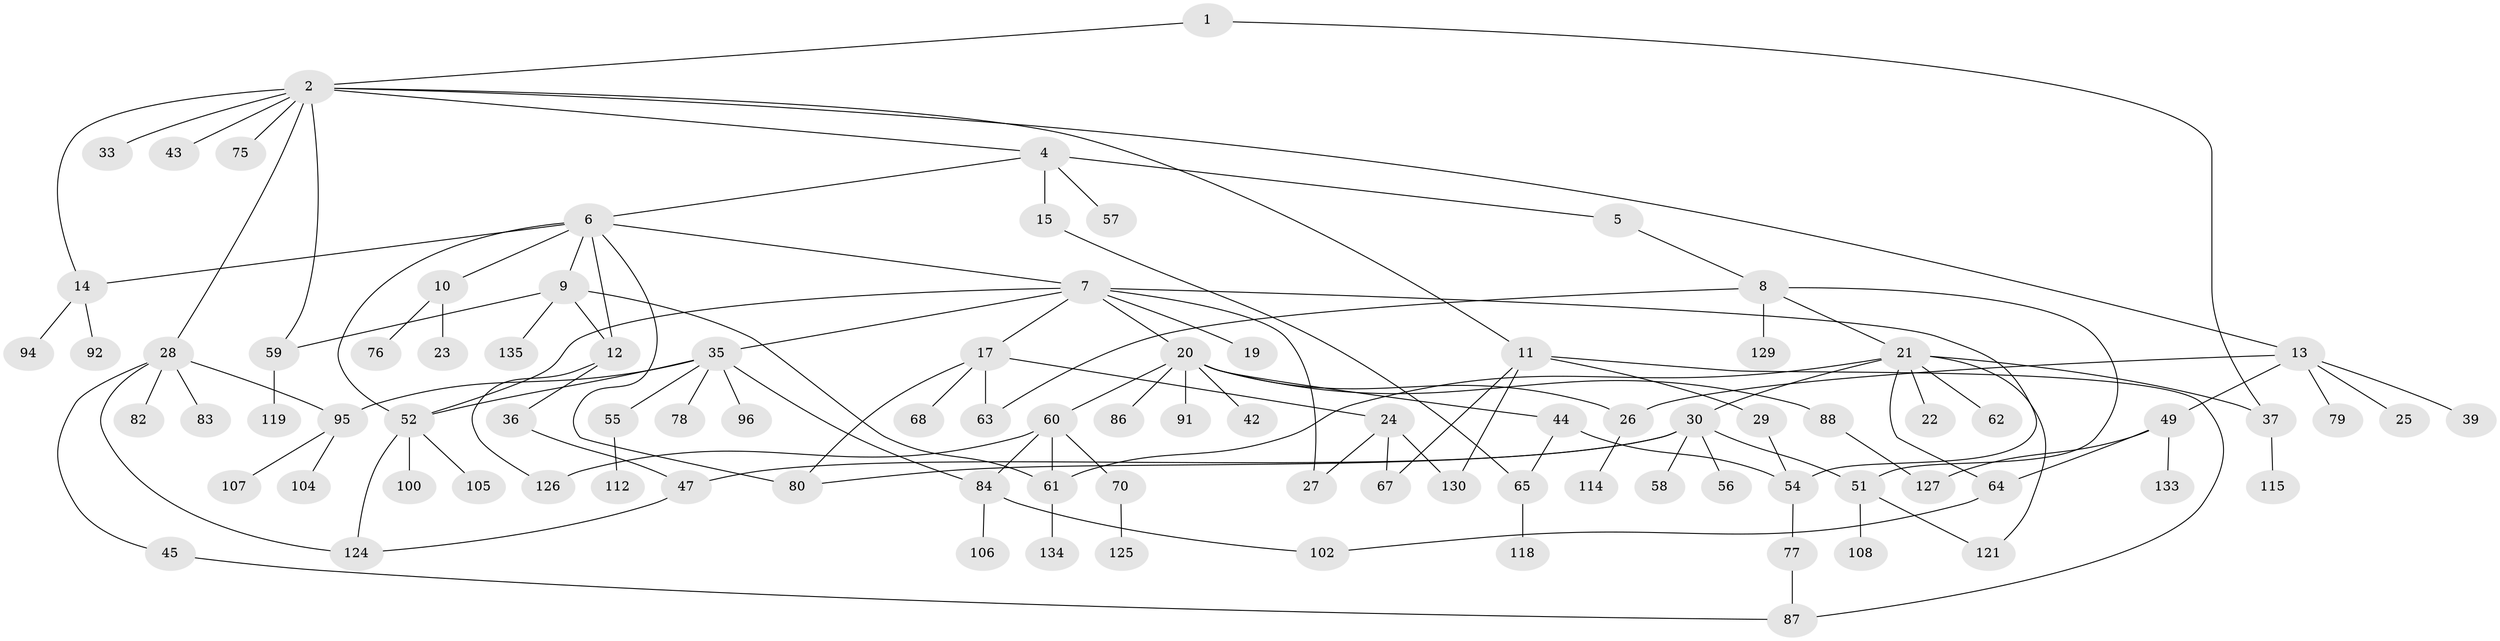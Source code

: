 // Generated by graph-tools (version 1.1) at 2025/51/02/27/25 19:51:38]
// undirected, 94 vertices, 124 edges
graph export_dot {
graph [start="1"]
  node [color=gray90,style=filled];
  1;
  2 [super="+3"];
  4;
  5;
  6 [super="+131"];
  7 [super="+98"];
  8 [super="+16"];
  9 [super="+69"];
  10 [super="+81"];
  11 [super="+89"];
  12 [super="+128"];
  13 [super="+18"];
  14 [super="+31"];
  15;
  17 [super="+120"];
  19;
  20 [super="+41"];
  21 [super="+38"];
  22;
  23 [super="+34"];
  24 [super="+113"];
  25;
  26;
  27 [super="+99"];
  28 [super="+40"];
  29;
  30 [super="+32"];
  33;
  35 [super="+66"];
  36 [super="+73"];
  37 [super="+123"];
  39 [super="+122"];
  42;
  43;
  44 [super="+48"];
  45 [super="+46"];
  47 [super="+50"];
  49 [super="+103"];
  51;
  52 [super="+53"];
  54 [super="+72"];
  55;
  56 [super="+111"];
  57;
  58;
  59 [super="+93"];
  60 [super="+71"];
  61;
  62;
  63 [super="+85"];
  64 [super="+74"];
  65 [super="+97"];
  67 [super="+116"];
  68;
  70;
  75;
  76 [super="+109"];
  77 [super="+117"];
  78;
  79;
  80 [super="+90"];
  82;
  83;
  84;
  86 [super="+110"];
  87;
  88;
  91;
  92;
  94;
  95 [super="+101"];
  96;
  100;
  102;
  104;
  105;
  106;
  107;
  108;
  112;
  114;
  115;
  118;
  119;
  121;
  124;
  125;
  126;
  127 [super="+132"];
  129;
  130;
  133;
  134;
  135;
  1 -- 2;
  1 -- 37;
  2 -- 11;
  2 -- 13;
  2 -- 28;
  2 -- 75;
  2 -- 33;
  2 -- 4;
  2 -- 59;
  2 -- 43;
  2 -- 14;
  4 -- 5;
  4 -- 6;
  4 -- 15;
  4 -- 57;
  5 -- 8;
  6 -- 7;
  6 -- 9;
  6 -- 10;
  6 -- 12;
  6 -- 14;
  6 -- 52;
  6 -- 80;
  7 -- 17;
  7 -- 19;
  7 -- 20;
  7 -- 35;
  7 -- 54;
  7 -- 27;
  7 -- 52;
  8 -- 21;
  8 -- 129;
  8 -- 51;
  8 -- 63;
  9 -- 59;
  9 -- 61;
  9 -- 135;
  9 -- 12;
  10 -- 23;
  10 -- 76;
  11 -- 29;
  11 -- 67;
  11 -- 87;
  11 -- 130;
  12 -- 36;
  12 -- 126;
  13 -- 49;
  13 -- 39;
  13 -- 25;
  13 -- 26;
  13 -- 79;
  14 -- 92;
  14 -- 94;
  15 -- 65;
  17 -- 24;
  17 -- 63;
  17 -- 68;
  17 -- 80;
  20 -- 26;
  20 -- 42;
  20 -- 60;
  20 -- 86;
  20 -- 88;
  20 -- 91;
  20 -- 44;
  21 -- 22;
  21 -- 30;
  21 -- 62;
  21 -- 61;
  21 -- 121;
  21 -- 64;
  21 -- 37;
  24 -- 27;
  24 -- 130;
  24 -- 67;
  26 -- 114;
  28 -- 82;
  28 -- 124;
  28 -- 95;
  28 -- 83;
  28 -- 45;
  29 -- 54;
  30 -- 51;
  30 -- 56;
  30 -- 58;
  30 -- 80;
  30 -- 47;
  35 -- 52;
  35 -- 55;
  35 -- 95;
  35 -- 96;
  35 -- 84;
  35 -- 78;
  36 -- 47;
  37 -- 115;
  44 -- 65;
  44 -- 54;
  45 -- 87;
  47 -- 124;
  49 -- 133;
  49 -- 127;
  49 -- 64;
  51 -- 108;
  51 -- 121;
  52 -- 100;
  52 -- 105;
  52 -- 124;
  54 -- 77;
  55 -- 112;
  59 -- 119;
  60 -- 70;
  60 -- 126;
  60 -- 84;
  60 -- 61;
  61 -- 134;
  64 -- 102;
  65 -- 118;
  70 -- 125;
  77 -- 87;
  84 -- 106;
  84 -- 102;
  88 -- 127;
  95 -- 107;
  95 -- 104;
}

